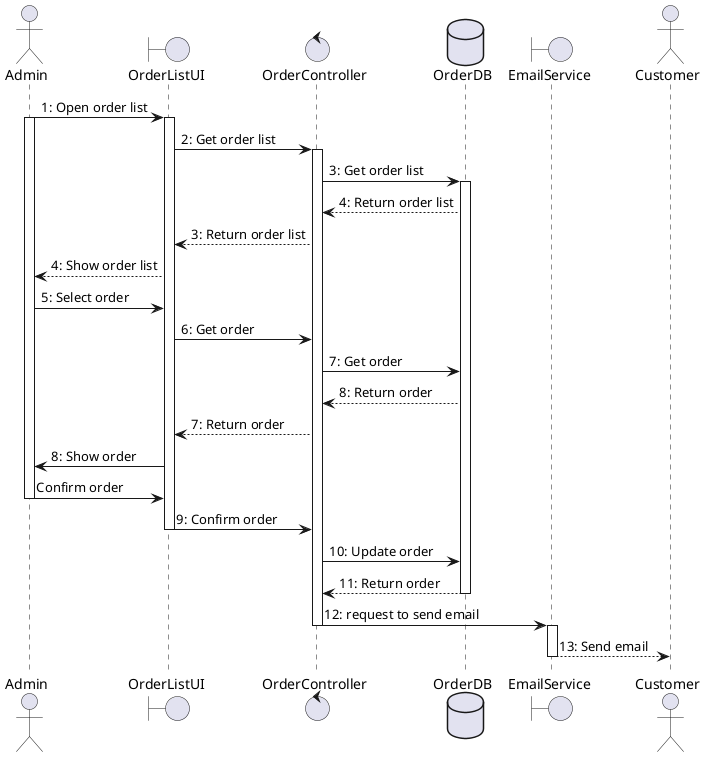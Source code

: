 @startuml Confirm order
actor Admin as a
boundary OrderListUI as olu
control OrderController as oc
database OrderDB as odb
boundary EmailService as es
actor Customer as c

a -> olu : 1: Open order list
a++
olu++
olu -> oc : 2: Get order list
oc++
oc -> odb : 3: Get order list
odb++
odb --> oc : 4: Return order list
oc --> olu : 3: Return order list
olu --> a : 4: Show order list
a -> olu : 5: Select order
olu -> oc : 6: Get order
oc -> odb : 7: Get order
odb --> oc : 8: Return order
oc --> olu : 7: Return order
olu -> a : 8: Show order
a -> olu: Confirm order
a--
olu -> oc : 9: Confirm order
olu--
oc -> odb : 10: Update order
odb --> oc : 11: Return order
odb--
oc -> es : 12: request to send email
oc--
es++
es --> c : 13: Send email
es--
@enduml